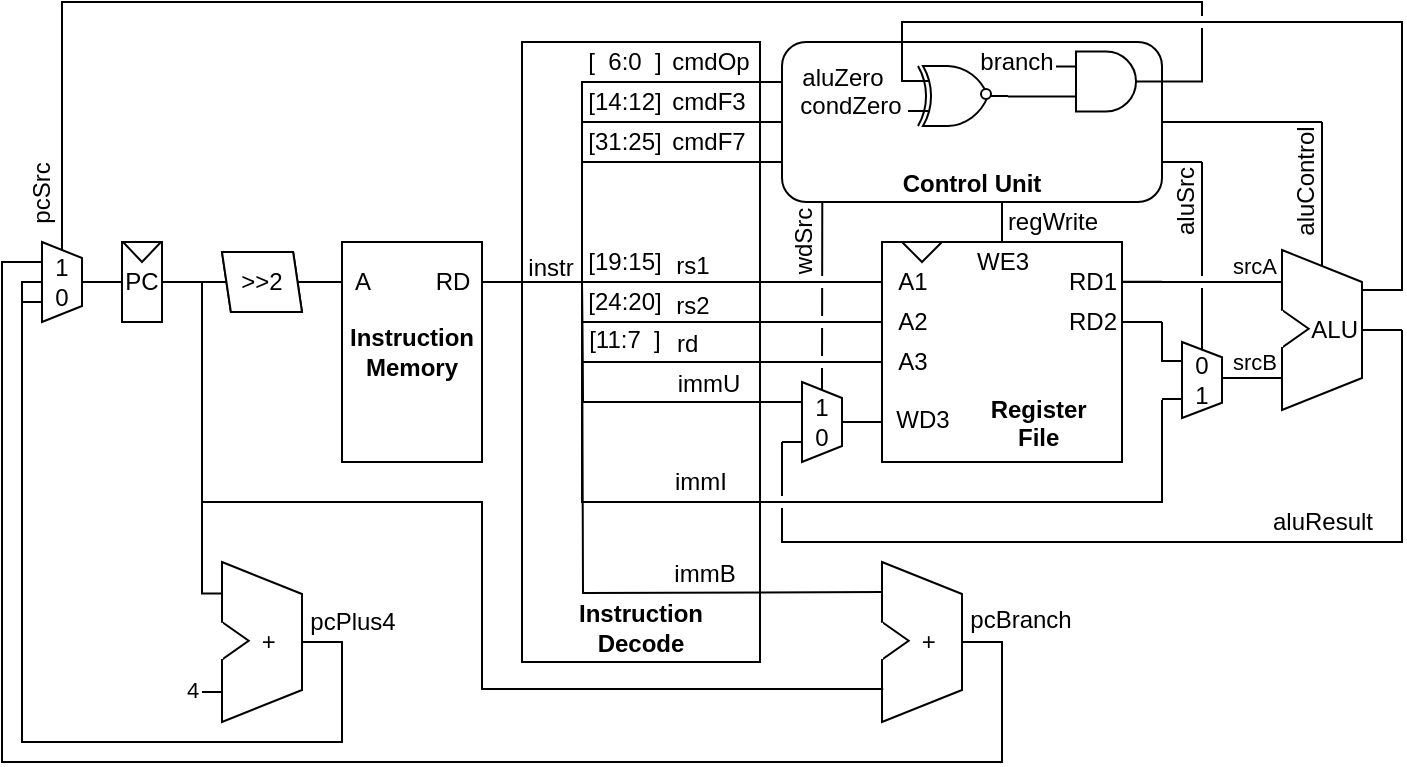 <mxfile version="13.2.5" type="device"><diagram id="U2JOM7BrClKSWQ_BCnA5" name="Page-1"><mxGraphModel dx="981" dy="588" grid="1" gridSize="10" guides="1" tooltips="1" connect="1" arrows="1" fold="1" page="1" pageScale="1" pageWidth="1600" pageHeight="900" math="0" shadow="0"><root><mxCell id="0"/><mxCell id="1" value="cpuState" style="locked=1;" parent="0"/><mxCell id="rfmzhhfkyf9y-fvDReUl-2" value="PC" style="rounded=0;whiteSpace=wrap;html=1;" parent="1" vertex="1"><mxGeometry x="470" y="220" width="20" height="40" as="geometry"/></mxCell><mxCell id="rfmzhhfkyf9y-fvDReUl-3" value="" style="triangle;whiteSpace=wrap;html=1;direction=south;" parent="1" vertex="1"><mxGeometry x="470.5" y="220" width="19" height="10" as="geometry"/></mxCell><mxCell id="rfmzhhfkyf9y-fvDReUl-7" value="&lt;b&gt;Instruction&lt;br&gt;Memory&lt;/b&gt;" style="rounded=0;whiteSpace=wrap;html=1;" parent="1" vertex="1"><mxGeometry x="580" y="220" width="70" height="110" as="geometry"/></mxCell><mxCell id="rfmzhhfkyf9y-fvDReUl-8" value="&lt;br&gt;&lt;br&gt;&lt;br&gt;&lt;br&gt;&lt;br&gt;&amp;nbsp; &amp;nbsp; &amp;nbsp; &amp;nbsp; &amp;nbsp; &lt;b&gt;&amp;nbsp;Register&lt;br&gt;&amp;nbsp; &amp;nbsp; &amp;nbsp; &amp;nbsp; &amp;nbsp; &amp;nbsp;File&lt;/b&gt;" style="rounded=0;whiteSpace=wrap;html=1;" parent="1" vertex="1"><mxGeometry x="850" y="220" width="120" height="110" as="geometry"/></mxCell><mxCell id="rfmzhhfkyf9y-fvDReUl-12" value="A" style="text;html=1;align=center;verticalAlign=middle;resizable=0;points=[];autosize=1;" parent="1" vertex="1"><mxGeometry x="580" y="230" width="20" height="20" as="geometry"/></mxCell><mxCell id="rfmzhhfkyf9y-fvDReUl-14" value="A1" style="text;html=1;align=center;verticalAlign=middle;resizable=0;points=[];autosize=1;" parent="1" vertex="1"><mxGeometry x="850" y="230" width="30" height="20" as="geometry"/></mxCell><mxCell id="rfmzhhfkyf9y-fvDReUl-15" value="A2" style="text;html=1;align=center;verticalAlign=middle;resizable=0;points=[];autosize=1;" parent="1" vertex="1"><mxGeometry x="850" y="250" width="30" height="20" as="geometry"/></mxCell><mxCell id="rfmzhhfkyf9y-fvDReUl-16" value="A3" style="text;html=1;align=center;verticalAlign=middle;resizable=0;points=[];autosize=1;" parent="1" vertex="1"><mxGeometry x="850" y="270" width="30" height="20" as="geometry"/></mxCell><mxCell id="rfmzhhfkyf9y-fvDReUl-18" value="RD1" style="text;html=1;align=center;verticalAlign=middle;resizable=0;points=[];autosize=1;" parent="1" vertex="1"><mxGeometry x="935" y="230" width="40" height="20" as="geometry"/></mxCell><mxCell id="rfmzhhfkyf9y-fvDReUl-19" value="RD2" style="text;html=1;align=center;verticalAlign=middle;resizable=0;points=[];autosize=1;" parent="1" vertex="1"><mxGeometry x="935" y="250" width="40" height="20" as="geometry"/></mxCell><mxCell id="rfmzhhfkyf9y-fvDReUl-20" value="WE3" style="text;html=1;align=center;verticalAlign=middle;resizable=0;points=[];autosize=1;" parent="1" vertex="1"><mxGeometry x="890" y="220" width="40" height="20" as="geometry"/></mxCell><mxCell id="rfmzhhfkyf9y-fvDReUl-13" value="RD" style="text;html=1;align=center;verticalAlign=middle;resizable=0;points=[];autosize=1;" parent="1" vertex="1"><mxGeometry x="620" y="230" width="30" height="20" as="geometry"/></mxCell><mxCell id="_8FM1mlFpdu5BfqFYEGq-66" value="" style="triangle;whiteSpace=wrap;html=1;direction=south;" vertex="1" parent="1"><mxGeometry x="860" y="220" width="20" height="10" as="geometry"/></mxCell><mxCell id="FPX-LNKHrM_Rb5XP4Xtz-3" value="DataMemory" style="locked=1;" parent="0" visible="0"/><mxCell id="rfmzhhfkyf9y-fvDReUl-40" value="&lt;b&gt;Data&lt;br&gt;Memory&lt;/b&gt;" style="rounded=0;whiteSpace=wrap;html=1;fontColor=#666666;labelBorderColor=none;strokeColor=#666666;" parent="FPX-LNKHrM_Rb5XP4Xtz-3" vertex="1"><mxGeometry x="1140" y="220" width="70" height="110" as="geometry"/></mxCell><mxCell id="rfmzhhfkyf9y-fvDReUl-41" value="A" style="text;html=1;align=center;verticalAlign=middle;resizable=0;points=[];autosize=1;fontColor=#666666;labelBorderColor=none;" parent="FPX-LNKHrM_Rb5XP4Xtz-3" vertex="1"><mxGeometry x="1137" y="229" width="20" height="20" as="geometry"/></mxCell><mxCell id="rfmzhhfkyf9y-fvDReUl-42" value="RD" style="text;html=1;align=center;verticalAlign=middle;resizable=0;points=[];autosize=1;fontColor=#666666;labelBorderColor=none;" parent="FPX-LNKHrM_Rb5XP4Xtz-3" vertex="1"><mxGeometry x="1183" y="229" width="30" height="20" as="geometry"/></mxCell><mxCell id="rfmzhhfkyf9y-fvDReUl-43" value="" style="endArrow=none;html=1;fontColor=#666666;labelBorderColor=none;strokeColor=#666666;" parent="FPX-LNKHrM_Rb5XP4Xtz-3" edge="1"><mxGeometry width="50" height="50" relative="1" as="geometry"><mxPoint x="1120" y="239.9" as="sourcePoint"/><mxPoint x="1140" y="239.76" as="targetPoint"/></mxGeometry></mxCell><mxCell id="rfmzhhfkyf9y-fvDReUl-44" value="" style="endArrow=none;html=1;fontColor=#666666;labelBorderColor=none;strokeColor=#666666;" parent="FPX-LNKHrM_Rb5XP4Xtz-3" edge="1"><mxGeometry width="50" height="50" relative="1" as="geometry"><mxPoint x="1210" y="240.14" as="sourcePoint"/><mxPoint x="1230" y="240" as="targetPoint"/></mxGeometry></mxCell><mxCell id="rfmzhhfkyf9y-fvDReUl-45" value="WE" style="text;html=1;align=center;verticalAlign=middle;resizable=0;points=[];autosize=1;fontColor=#666666;labelBorderColor=none;" parent="FPX-LNKHrM_Rb5XP4Xtz-3" vertex="1"><mxGeometry x="1182" y="218" width="30" height="20" as="geometry"/></mxCell><mxCell id="rfmzhhfkyf9y-fvDReUl-47" value="WD" style="text;html=1;align=center;verticalAlign=middle;resizable=0;points=[];autosize=1;fontColor=#666666;labelBorderColor=none;" parent="FPX-LNKHrM_Rb5XP4Xtz-3" vertex="1"><mxGeometry x="1133" y="300" width="40" height="20" as="geometry"/></mxCell><mxCell id="rfmzhhfkyf9y-fvDReUl-48" value="" style="endArrow=none;html=1;fontColor=#666666;labelBorderColor=none;strokeColor=#666666;" parent="FPX-LNKHrM_Rb5XP4Xtz-3" edge="1"><mxGeometry width="50" height="50" relative="1" as="geometry"><mxPoint x="1120" y="310.14" as="sourcePoint"/><mxPoint x="1140" y="310" as="targetPoint"/></mxGeometry></mxCell><mxCell id="rfmzhhfkyf9y-fvDReUl-50" value="" style="endArrow=none;html=1;exitX=0.5;exitY=0;exitDx=0;exitDy=0;" parent="FPX-LNKHrM_Rb5XP4Xtz-3" edge="1"><mxGeometry width="50" height="50" relative="1" as="geometry"><mxPoint x="910" y="220" as="sourcePoint"/><mxPoint x="910" y="200" as="targetPoint"/></mxGeometry></mxCell><mxCell id="rfmzhhfkyf9y-fvDReUl-55" value="" style="endArrow=none;html=1;" parent="FPX-LNKHrM_Rb5XP4Xtz-3" edge="1"><mxGeometry width="50" height="50" relative="1" as="geometry"><mxPoint x="832" y="315" as="sourcePoint"/><mxPoint x="842" y="305" as="targetPoint"/></mxGeometry></mxCell><mxCell id="rfmzhhfkyf9y-fvDReUl-56" value="32" style="edgeLabel;html=1;align=center;verticalAlign=middle;resizable=0;points=[];" parent="rfmzhhfkyf9y-fvDReUl-55" vertex="1" connectable="0"><mxGeometry x="0.531" relative="1" as="geometry"><mxPoint y="12.69" as="offset"/></mxGeometry></mxCell><mxCell id="rfmzhhfkyf9y-fvDReUl-57" value="" style="endArrow=none;html=1;" parent="FPX-LNKHrM_Rb5XP4Xtz-3" edge="1"><mxGeometry width="50" height="50" relative="1" as="geometry"><mxPoint x="832" y="285" as="sourcePoint"/><mxPoint x="842" y="275" as="targetPoint"/></mxGeometry></mxCell><mxCell id="rfmzhhfkyf9y-fvDReUl-58" value="5" style="edgeLabel;html=1;align=center;verticalAlign=middle;resizable=0;points=[];labelBackgroundColor=none;" parent="rfmzhhfkyf9y-fvDReUl-57" vertex="1" connectable="0"><mxGeometry x="0.531" relative="1" as="geometry"><mxPoint x="-2.64" y="10.64" as="offset"/></mxGeometry></mxCell><mxCell id="rfmzhhfkyf9y-fvDReUl-60" value="" style="endArrow=none;html=1;" parent="FPX-LNKHrM_Rb5XP4Xtz-3" edge="1"><mxGeometry width="50" height="50" relative="1" as="geometry"><mxPoint x="833.0" y="265" as="sourcePoint"/><mxPoint x="843.0" y="255" as="targetPoint"/></mxGeometry></mxCell><mxCell id="rfmzhhfkyf9y-fvDReUl-61" value="5" style="edgeLabel;html=1;align=center;verticalAlign=middle;resizable=0;points=[];labelBackgroundColor=none;" parent="rfmzhhfkyf9y-fvDReUl-60" vertex="1" connectable="0"><mxGeometry x="0.531" relative="1" as="geometry"><mxPoint x="-2.64" y="10.64" as="offset"/></mxGeometry></mxCell><mxCell id="rfmzhhfkyf9y-fvDReUl-63" value="" style="endArrow=none;html=1;" parent="FPX-LNKHrM_Rb5XP4Xtz-3" edge="1"><mxGeometry width="50" height="50" relative="1" as="geometry"><mxPoint x="834.0" y="244" as="sourcePoint"/><mxPoint x="844.0" y="234" as="targetPoint"/></mxGeometry></mxCell><mxCell id="rfmzhhfkyf9y-fvDReUl-64" value="5" style="edgeLabel;html=1;align=center;verticalAlign=middle;resizable=0;points=[];labelBackgroundColor=none;" parent="rfmzhhfkyf9y-fvDReUl-63" vertex="1" connectable="0"><mxGeometry x="0.531" relative="1" as="geometry"><mxPoint x="-2.64" y="10.64" as="offset"/></mxGeometry></mxCell><mxCell id="rfmzhhfkyf9y-fvDReUl-66" value="" style="endArrow=none;html=1;fontColor=#666666;labelBorderColor=none;strokeColor=#666666;" parent="FPX-LNKHrM_Rb5XP4Xtz-3" edge="1"><mxGeometry width="50" height="50" relative="1" as="geometry"><mxPoint x="1124" y="245" as="sourcePoint"/><mxPoint x="1134" y="235" as="targetPoint"/></mxGeometry></mxCell><mxCell id="rfmzhhfkyf9y-fvDReUl-67" value="32" style="edgeLabel;html=1;align=center;verticalAlign=middle;resizable=0;points=[];fontColor=#666666;labelBorderColor=none;" parent="rfmzhhfkyf9y-fvDReUl-66" vertex="1" connectable="0"><mxGeometry x="0.531" relative="1" as="geometry"><mxPoint y="12.69" as="offset"/></mxGeometry></mxCell><mxCell id="rfmzhhfkyf9y-fvDReUl-68" value="" style="endArrow=none;html=1;fontColor=#666666;labelBorderColor=none;strokeColor=#666666;" parent="FPX-LNKHrM_Rb5XP4Xtz-3" edge="1"><mxGeometry width="50" height="50" relative="1" as="geometry"><mxPoint x="1124" y="315" as="sourcePoint"/><mxPoint x="1134" y="305" as="targetPoint"/></mxGeometry></mxCell><mxCell id="rfmzhhfkyf9y-fvDReUl-69" value="32" style="edgeLabel;html=1;align=center;verticalAlign=middle;resizable=0;points=[];fontColor=#666666;labelBorderColor=none;" parent="rfmzhhfkyf9y-fvDReUl-68" vertex="1" connectable="0"><mxGeometry x="0.531" relative="1" as="geometry"><mxPoint y="12.69" as="offset"/></mxGeometry></mxCell><mxCell id="rfmzhhfkyf9y-fvDReUl-70" value="" style="endArrow=none;html=1;fontColor=#666666;labelBorderColor=none;strokeColor=#666666;" parent="FPX-LNKHrM_Rb5XP4Xtz-3" edge="1"><mxGeometry width="50" height="50" relative="1" as="geometry"><mxPoint x="1215" y="245" as="sourcePoint"/><mxPoint x="1225" y="235" as="targetPoint"/></mxGeometry></mxCell><mxCell id="rfmzhhfkyf9y-fvDReUl-71" value="32" style="edgeLabel;html=1;align=center;verticalAlign=middle;resizable=0;points=[];fontColor=#666666;labelBorderColor=none;" parent="rfmzhhfkyf9y-fvDReUl-70" vertex="1" connectable="0"><mxGeometry x="0.531" relative="1" as="geometry"><mxPoint y="12.69" as="offset"/></mxGeometry></mxCell><mxCell id="rfmzhhfkyf9y-fvDReUl-25" value="" style="endArrow=none;html=1;" parent="FPX-LNKHrM_Rb5XP4Xtz-3" edge="1"><mxGeometry width="50" height="50" relative="1" as="geometry"><mxPoint x="830" y="239.66" as="sourcePoint"/><mxPoint x="850" y="239.52" as="targetPoint"/></mxGeometry></mxCell><mxCell id="rfmzhhfkyf9y-fvDReUl-26" value="" style="endArrow=none;html=1;" parent="FPX-LNKHrM_Rb5XP4Xtz-3" edge="1"><mxGeometry width="50" height="50" relative="1" as="geometry"><mxPoint x="830" y="260.06" as="sourcePoint"/><mxPoint x="850" y="259.92" as="targetPoint"/></mxGeometry></mxCell><mxCell id="rfmzhhfkyf9y-fvDReUl-27" value="" style="endArrow=none;html=1;" parent="FPX-LNKHrM_Rb5XP4Xtz-3" edge="1"><mxGeometry width="50" height="50" relative="1" as="geometry"><mxPoint x="830" y="279.97" as="sourcePoint"/><mxPoint x="850" y="279.83" as="targetPoint"/></mxGeometry></mxCell><mxCell id="rfmzhhfkyf9y-fvDReUl-28" value="" style="endArrow=none;html=1;" parent="FPX-LNKHrM_Rb5XP4Xtz-3" edge="1"><mxGeometry width="50" height="50" relative="1" as="geometry"><mxPoint x="830" y="310" as="sourcePoint"/><mxPoint x="850" y="310" as="targetPoint"/></mxGeometry></mxCell><mxCell id="rfmzhhfkyf9y-fvDReUl-29" value="" style="endArrow=none;html=1;" parent="FPX-LNKHrM_Rb5XP4Xtz-3" edge="1"><mxGeometry width="50" height="50" relative="1" as="geometry"><mxPoint x="970" y="240" as="sourcePoint"/><mxPoint x="990" y="240" as="targetPoint"/></mxGeometry></mxCell><mxCell id="rfmzhhfkyf9y-fvDReUl-30" value="" style="endArrow=none;html=1;" parent="FPX-LNKHrM_Rb5XP4Xtz-3" edge="1"><mxGeometry width="50" height="50" relative="1" as="geometry"><mxPoint x="970" y="259.97" as="sourcePoint"/><mxPoint x="990" y="260" as="targetPoint"/></mxGeometry></mxCell><mxCell id="rfmzhhfkyf9y-fvDReUl-51" value="" style="endArrow=none;html=1;" parent="FPX-LNKHrM_Rb5XP4Xtz-3" edge="1"><mxGeometry width="50" height="50" relative="1" as="geometry"><mxPoint x="975" y="245" as="sourcePoint"/><mxPoint x="985" y="235" as="targetPoint"/></mxGeometry></mxCell><mxCell id="rfmzhhfkyf9y-fvDReUl-52" value="32" style="edgeLabel;html=1;align=center;verticalAlign=middle;resizable=0;points=[];labelBackgroundColor=none;" parent="rfmzhhfkyf9y-fvDReUl-51" vertex="1" connectable="0"><mxGeometry x="0.531" relative="1" as="geometry"><mxPoint x="-3" y="12.69" as="offset"/></mxGeometry></mxCell><mxCell id="rfmzhhfkyf9y-fvDReUl-53" value="" style="endArrow=none;html=1;" parent="FPX-LNKHrM_Rb5XP4Xtz-3" edge="1"><mxGeometry width="50" height="50" relative="1" as="geometry"><mxPoint x="975" y="265" as="sourcePoint"/><mxPoint x="985" y="255" as="targetPoint"/></mxGeometry></mxCell><mxCell id="rfmzhhfkyf9y-fvDReUl-54" value="32" style="edgeLabel;html=1;align=center;verticalAlign=middle;resizable=0;points=[];labelBackgroundColor=none;" parent="rfmzhhfkyf9y-fvDReUl-53" vertex="1" connectable="0"><mxGeometry x="0.531" relative="1" as="geometry"><mxPoint x="-3" y="12.69" as="offset"/></mxGeometry></mxCell><mxCell id="rfmzhhfkyf9y-fvDReUl-38" value="" style="endArrow=none;html=1;" parent="FPX-LNKHrM_Rb5XP4Xtz-3" edge="1"><mxGeometry width="50" height="50" relative="1" as="geometry"><mxPoint x="655.0" y="245" as="sourcePoint"/><mxPoint x="665.0" y="235" as="targetPoint"/></mxGeometry></mxCell><mxCell id="rfmzhhfkyf9y-fvDReUl-39" value="32" style="edgeLabel;html=1;align=center;verticalAlign=middle;resizable=0;points=[];labelBackgroundColor=none;" parent="rfmzhhfkyf9y-fvDReUl-38" vertex="1" connectable="0"><mxGeometry x="0.531" relative="1" as="geometry"><mxPoint x="-2.69" y="12.69" as="offset"/></mxGeometry></mxCell><mxCell id="rfmzhhfkyf9y-fvDReUl-36" value="" style="endArrow=none;html=1;" parent="FPX-LNKHrM_Rb5XP4Xtz-3" edge="1"><mxGeometry width="50" height="50" relative="1" as="geometry"><mxPoint x="564" y="245" as="sourcePoint"/><mxPoint x="574" y="235" as="targetPoint"/></mxGeometry></mxCell><mxCell id="rfmzhhfkyf9y-fvDReUl-37" value="32" style="edgeLabel;html=1;align=center;verticalAlign=middle;resizable=0;points=[];" parent="rfmzhhfkyf9y-fvDReUl-36" vertex="1" connectable="0"><mxGeometry x="0.531" relative="1" as="geometry"><mxPoint y="12.69" as="offset"/></mxGeometry></mxCell><mxCell id="rfmzhhfkyf9y-fvDReUl-23" value="" style="endArrow=none;html=1;" parent="FPX-LNKHrM_Rb5XP4Xtz-3" edge="1"><mxGeometry width="50" height="50" relative="1" as="geometry"><mxPoint x="560" y="240.14" as="sourcePoint"/><mxPoint x="580" y="240" as="targetPoint"/></mxGeometry></mxCell><mxCell id="rfmzhhfkyf9y-fvDReUl-24" value="" style="endArrow=none;html=1;" parent="FPX-LNKHrM_Rb5XP4Xtz-3" edge="1"><mxGeometry width="50" height="50" relative="1" as="geometry"><mxPoint x="650" y="240.14" as="sourcePoint"/><mxPoint x="670" y="240" as="targetPoint"/></mxGeometry></mxCell><mxCell id="rfmzhhfkyf9y-fvDReUl-5" value="" style="endArrow=none;html=1;" parent="FPX-LNKHrM_Rb5XP4Xtz-3" edge="1"><mxGeometry width="50" height="50" relative="1" as="geometry"><mxPoint x="490" y="240" as="sourcePoint"/><mxPoint x="510" y="240" as="targetPoint"/></mxGeometry></mxCell><mxCell id="rfmzhhfkyf9y-fvDReUl-32" value="" style="endArrow=none;html=1;" parent="FPX-LNKHrM_Rb5XP4Xtz-3" edge="1"><mxGeometry width="50" height="50" relative="1" as="geometry"><mxPoint x="495" y="245" as="sourcePoint"/><mxPoint x="505" y="235" as="targetPoint"/></mxGeometry></mxCell><mxCell id="rfmzhhfkyf9y-fvDReUl-33" value="32" style="edgeLabel;html=1;align=center;verticalAlign=middle;resizable=0;points=[];labelBackgroundColor=none;" parent="rfmzhhfkyf9y-fvDReUl-32" vertex="1" connectable="0"><mxGeometry x="0.531" relative="1" as="geometry"><mxPoint x="-3" y="12.69" as="offset"/></mxGeometry></mxCell><mxCell id="rfmzhhfkyf9y-fvDReUl-4" value="" style="endArrow=none;html=1;" parent="FPX-LNKHrM_Rb5XP4Xtz-3" edge="1"><mxGeometry width="50" height="50" relative="1" as="geometry"><mxPoint x="450" y="240" as="sourcePoint"/><mxPoint x="470" y="239.86" as="targetPoint"/></mxGeometry></mxCell><mxCell id="rfmzhhfkyf9y-fvDReUl-34" value="" style="endArrow=none;html=1;" parent="FPX-LNKHrM_Rb5XP4Xtz-3" edge="1"><mxGeometry width="50" height="50" relative="1" as="geometry"><mxPoint x="454" y="245" as="sourcePoint"/><mxPoint x="464" y="235" as="targetPoint"/></mxGeometry></mxCell><mxCell id="rfmzhhfkyf9y-fvDReUl-35" value="32" style="edgeLabel;html=1;align=center;verticalAlign=middle;resizable=0;points=[];labelBackgroundColor=none;" parent="rfmzhhfkyf9y-fvDReUl-34" vertex="1" connectable="0"><mxGeometry x="0.531" relative="1" as="geometry"><mxPoint x="-3" y="12.69" as="offset"/></mxGeometry></mxCell><mxCell id="_8FM1mlFpdu5BfqFYEGq-90" value="" style="triangle;whiteSpace=wrap;html=1;direction=south;strokeColor=#666666;" vertex="1" parent="FPX-LNKHrM_Rb5XP4Xtz-3"><mxGeometry x="1150" y="220" width="20" height="10" as="geometry"/></mxCell><mxCell id="_8FM1mlFpdu5BfqFYEGq-92" value="" style="endArrow=none;html=1;exitX=0.5;exitY=0;exitDx=0;exitDy=0;strokeColor=#666666;" edge="1" parent="FPX-LNKHrM_Rb5XP4Xtz-3"><mxGeometry width="50" height="50" relative="1" as="geometry"><mxPoint x="1200" y="220" as="sourcePoint"/><mxPoint x="1200" y="200" as="targetPoint"/></mxGeometry></mxCell><mxCell id="FPX-LNKHrM_Rb5XP4Xtz-1" value="ADDI_step1" style="locked=1;" parent="0"/><mxCell id="_8FM1mlFpdu5BfqFYEGq-72" value="&amp;gt;&amp;gt;2" style="shape=parallelogram;perimeter=parallelogramPerimeter;whiteSpace=wrap;html=1;size=0.111;flipV=1;" vertex="1" parent="FPX-LNKHrM_Rb5XP4Xtz-1"><mxGeometry x="520" y="225" width="40" height="30" as="geometry"/></mxCell><mxCell id="_8FM1mlFpdu5BfqFYEGq-78" style="edgeStyle=orthogonalEdgeStyle;rounded=0;jumpStyle=gap;orthogonalLoop=1;jettySize=auto;html=1;exitX=1;exitY=0.5;exitDx=0;exitDy=0;entryX=0.027;entryY=0.505;entryDx=0;entryDy=0;entryPerimeter=0;endArrow=none;endFill=0;endSize=6;strokeColor=#000000;" edge="1" parent="FPX-LNKHrM_Rb5XP4Xtz-1"><mxGeometry relative="1" as="geometry"><mxPoint x="558" y="240" as="sourcePoint"/><mxPoint x="580" y="240" as="targetPoint"/></mxGeometry></mxCell><mxCell id="_8FM1mlFpdu5BfqFYEGq-79" style="edgeStyle=orthogonalEdgeStyle;rounded=0;jumpStyle=gap;orthogonalLoop=1;jettySize=auto;html=1;exitX=1;exitY=0.5;exitDx=0;exitDy=0;endArrow=none;endFill=0;endSize=6;strokeColor=#000000;" edge="1" parent="FPX-LNKHrM_Rb5XP4Xtz-1" source="rfmzhhfkyf9y-fvDReUl-2" target="_8FM1mlFpdu5BfqFYEGq-72"><mxGeometry relative="1" as="geometry"/></mxCell><mxCell id="FPX-LNKHrM_Rb5XP4Xtz-2" value="ADDI_step2" style="locked=1;" parent="0"/><mxCell id="rfmzhhfkyf9y-fvDReUl-78" value="" style="endArrow=none;html=1;strokeColor=#000000;fontColor=#666666;" parent="FPX-LNKHrM_Rb5XP4Xtz-2" edge="1"><mxGeometry width="50" height="50" relative="1" as="geometry"><mxPoint x="650" y="240" as="sourcePoint"/><mxPoint x="850" y="240" as="targetPoint"/></mxGeometry></mxCell><mxCell id="_8FM1mlFpdu5BfqFYEGq-140" value="" style="endArrow=none;html=1;" edge="1" parent="FPX-LNKHrM_Rb5XP4Xtz-2"><mxGeometry width="50" height="50" relative="1" as="geometry"><mxPoint x="970" y="239.93" as="sourcePoint"/><mxPoint x="990" y="239.93" as="targetPoint"/></mxGeometry></mxCell><mxCell id="rfmzhhfkyf9y-fvDReUl-79" value="instr" style="text;html=1;align=center;verticalAlign=middle;resizable=0;points=[];autosize=1;fontColor=#000000;" parent="FPX-LNKHrM_Rb5XP4Xtz-2" vertex="1"><mxGeometry x="664" y="223" width="40" height="20" as="geometry"/></mxCell><mxCell id="rfmzhhfkyf9y-fvDReUl-80" value="rs1" style="text;html=1;align=center;verticalAlign=middle;resizable=0;points=[];autosize=1;fontColor=#000000;" parent="FPX-LNKHrM_Rb5XP4Xtz-2" vertex="1"><mxGeometry x="740" y="222" width="30" height="20" as="geometry"/></mxCell><mxCell id="rfmzhhfkyf9y-fvDReUl-81" value="[19:15]" style="text;html=1;align=center;verticalAlign=middle;resizable=0;points=[];autosize=1;fontColor=#000000;" parent="FPX-LNKHrM_Rb5XP4Xtz-2" vertex="1"><mxGeometry x="696" y="220" width="50" height="20" as="geometry"/></mxCell><mxCell id="_8FM1mlFpdu5BfqFYEGq-134" value="ADDI_step3" style="locked=1;" parent="0"/><mxCell id="rfmzhhfkyf9y-fvDReUl-76" value="Instruction&lt;br&gt;Decode" style="rounded=0;whiteSpace=wrap;html=1;labelBackgroundColor=none;strokeColor=#000000;fontColor=#000000;verticalAlign=bottom;fontStyle=1;fillColor=none;" parent="_8FM1mlFpdu5BfqFYEGq-134" vertex="1"><mxGeometry x="670" y="120" width="119" height="310" as="geometry"/></mxCell><mxCell id="_8FM1mlFpdu5BfqFYEGq-136" value="&amp;gt;&amp;gt;2" style="shape=parallelogram;perimeter=parallelogramPerimeter;whiteSpace=wrap;html=1;size=0.111;flipV=1;" vertex="1" parent="_8FM1mlFpdu5BfqFYEGq-134"><mxGeometry x="520" y="225" width="40" height="30" as="geometry"/></mxCell><mxCell id="_8FM1mlFpdu5BfqFYEGq-137" style="edgeStyle=orthogonalEdgeStyle;rounded=0;jumpStyle=gap;orthogonalLoop=1;jettySize=auto;html=1;exitX=1;exitY=0.5;exitDx=0;exitDy=0;entryX=0.027;entryY=0.505;entryDx=0;entryDy=0;entryPerimeter=0;endArrow=none;endFill=0;endSize=6;strokeColor=#000000;" edge="1" parent="_8FM1mlFpdu5BfqFYEGq-134"><mxGeometry relative="1" as="geometry"><mxPoint x="558" y="240" as="sourcePoint"/><mxPoint x="580" y="240" as="targetPoint"/></mxGeometry></mxCell><mxCell id="_8FM1mlFpdu5BfqFYEGq-138" style="edgeStyle=orthogonalEdgeStyle;rounded=0;jumpStyle=gap;orthogonalLoop=1;jettySize=auto;html=1;exitX=1;exitY=0.5;exitDx=0;exitDy=0;endArrow=none;endFill=0;endSize=6;strokeColor=#000000;" edge="1" parent="_8FM1mlFpdu5BfqFYEGq-134" target="_8FM1mlFpdu5BfqFYEGq-136"><mxGeometry relative="1" as="geometry"/></mxCell><mxCell id="_8FM1mlFpdu5BfqFYEGq-13" style="edgeStyle=orthogonalEdgeStyle;rounded=0;orthogonalLoop=1;jettySize=auto;html=1;endArrow=none;endFill=0;strokeColor=#000000;" edge="1" parent="_8FM1mlFpdu5BfqFYEGq-134"><mxGeometry relative="1" as="geometry"><mxPoint x="700" y="240" as="targetPoint"/><mxPoint x="800" y="350" as="sourcePoint"/><Array as="points"><mxPoint x="800" y="350"/><mxPoint x="700" y="350"/></Array></mxGeometry></mxCell><mxCell id="_8FM1mlFpdu5BfqFYEGq-21" value="immI" style="text;html=1;align=center;verticalAlign=middle;resizable=0;points=[];autosize=1;fontColor=#000000;" vertex="1" parent="_8FM1mlFpdu5BfqFYEGq-134"><mxGeometry x="739" y="330" width="40" height="20" as="geometry"/></mxCell><mxCell id="rfmzhhfkyf9y-fvDReUl-73" value="ADDI_step4" style="locked=1;" parent="0"/><mxCell id="rfmzhhfkyf9y-fvDReUl-17" value="WD3" style="text;html=1;align=center;verticalAlign=middle;resizable=0;points=[];autosize=1;" parent="rfmzhhfkyf9y-fvDReUl-73" vertex="1"><mxGeometry x="850" y="299" width="40" height="20" as="geometry"/></mxCell><mxCell id="_8FM1mlFpdu5BfqFYEGq-141" value="" style="endArrow=none;html=1;strokeColor=#000000;rounded=0;" edge="1" parent="rfmzhhfkyf9y-fvDReUl-73"><mxGeometry width="50" height="50" relative="1" as="geometry"><mxPoint x="800" y="350" as="sourcePoint"/><mxPoint x="990" y="299" as="targetPoint"/><Array as="points"><mxPoint x="990" y="350"/></Array></mxGeometry></mxCell><mxCell id="_8FM1mlFpdu5BfqFYEGq-45" value="" style="group" vertex="1" connectable="0" parent="rfmzhhfkyf9y-fvDReUl-73"><mxGeometry x="1050" y="224" width="40" height="80" as="geometry"/></mxCell><mxCell id="rfmzhhfkyf9y-fvDReUl-87" value="&amp;nbsp; &amp;nbsp; ALU" style="shape=trapezoid;perimeter=trapezoidPerimeter;whiteSpace=wrap;html=1;direction=south;" parent="_8FM1mlFpdu5BfqFYEGq-45" vertex="1"><mxGeometry width="40" height="80" as="geometry"/></mxCell><mxCell id="rfmzhhfkyf9y-fvDReUl-88" value="" style="triangle;whiteSpace=wrap;html=1;direction=east;" parent="_8FM1mlFpdu5BfqFYEGq-45" vertex="1"><mxGeometry y="30.005" width="13.333" height="18.75" as="geometry"/></mxCell><mxCell id="rfmzhhfkyf9y-fvDReUl-90" value="" style="endArrow=none;html=1;strokeColor=#FFFFFF;fontColor=#000000;" parent="_8FM1mlFpdu5BfqFYEGq-45" edge="1"><mxGeometry width="50" height="50" relative="1" as="geometry"><mxPoint y="48.442" as="sourcePoint"/><mxPoint y="30.317" as="targetPoint"/></mxGeometry></mxCell><mxCell id="_8FM1mlFpdu5BfqFYEGq-142" style="edgeStyle=orthogonalEdgeStyle;rounded=0;jumpStyle=gap;orthogonalLoop=1;jettySize=auto;html=1;exitX=0.5;exitY=0;exitDx=0;exitDy=0;endArrow=none;endFill=0;endSize=6;strokeColor=#000000;" edge="1" parent="rfmzhhfkyf9y-fvDReUl-73" source="rfmzhhfkyf9y-fvDReUl-87"><mxGeometry relative="1" as="geometry"><mxPoint x="1110" y="263.977" as="targetPoint"/></mxGeometry></mxCell><mxCell id="_8FM1mlFpdu5BfqFYEGq-28" value="srcB" style="edgeLabel;html=1;align=center;verticalAlign=middle;resizable=0;points=[];" vertex="1" connectable="0" parent="rfmzhhfkyf9y-fvDReUl-73"><mxGeometry x="1036" y="280" as="geometry"/></mxCell><mxCell id="_8FM1mlFpdu5BfqFYEGq-43" style="edgeStyle=orthogonalEdgeStyle;rounded=0;orthogonalLoop=1;jettySize=auto;html=1;exitX=0.5;exitY=0;exitDx=0;exitDy=0;entryX=0.8;entryY=1;entryDx=0;entryDy=0;entryPerimeter=0;strokeColor=#000000;endArrow=none;endFill=0;" edge="1" parent="rfmzhhfkyf9y-fvDReUl-73"><mxGeometry relative="1" as="geometry"><mxPoint x="1020" y="288.0" as="sourcePoint"/><mxPoint x="1050" y="288" as="targetPoint"/></mxGeometry></mxCell><mxCell id="_8FM1mlFpdu5BfqFYEGq-44" value="srcA" style="edgeLabel;html=1;align=center;verticalAlign=middle;resizable=0;points=[];" vertex="1" connectable="0" parent="rfmzhhfkyf9y-fvDReUl-73"><mxGeometry x="1035.999" y="232.0" as="geometry"/></mxCell><mxCell id="_8FM1mlFpdu5BfqFYEGq-5" value="" style="endArrow=none;html=1;strokeColor=#000000;exitX=0.875;exitY=0.5;exitDx=0;exitDy=0;exitPerimeter=0;" edge="1" parent="rfmzhhfkyf9y-fvDReUl-73" source="rfmzhhfkyf9y-fvDReUl-18"><mxGeometry width="50" height="50" relative="1" as="geometry"><mxPoint x="990" y="230" as="sourcePoint"/><mxPoint x="1050" y="240" as="targetPoint"/></mxGeometry></mxCell><mxCell id="_8FM1mlFpdu5BfqFYEGq-160" style="edgeStyle=orthogonalEdgeStyle;rounded=0;jumpStyle=gap;orthogonalLoop=1;jettySize=auto;html=1;exitX=0;exitY=0.5;exitDx=0;exitDy=0;endArrow=none;endFill=0;endSize=6;strokeColor=#000000;" edge="1" parent="rfmzhhfkyf9y-fvDReUl-73"><mxGeometry relative="1" as="geometry"><mxPoint x="1070" y="160" as="targetPoint"/><mxPoint x="1070" y="232" as="sourcePoint"/><Array as="points"><mxPoint x="1070" y="160"/></Array></mxGeometry></mxCell><mxCell id="_8FM1mlFpdu5BfqFYEGq-161" value="aluControl" style="text;html=1;align=center;verticalAlign=middle;resizable=0;points=[];autosize=1;rotation=270;" vertex="1" parent="rfmzhhfkyf9y-fvDReUl-73"><mxGeometry x="1027" y="180" width="70" height="20" as="geometry"/></mxCell><mxCell id="_8FM1mlFpdu5BfqFYEGq-143" value="ADDI_step4.5" style="locked=1;" parent="0" visible="0"/><mxCell id="_8FM1mlFpdu5BfqFYEGq-144" value="" style="endArrow=none;html=1;strokeColor=#000000;rounded=0;" edge="1" parent="_8FM1mlFpdu5BfqFYEGq-143"><mxGeometry width="50" height="50" relative="1" as="geometry"><mxPoint x="990" y="300" as="sourcePoint"/><mxPoint x="1020" y="288" as="targetPoint"/><Array as="points"><mxPoint x="990" y="288"/></Array></mxGeometry></mxCell><mxCell id="_8FM1mlFpdu5BfqFYEGq-145" value="ADDI_step5" style="locked=1;" parent="0"/><mxCell id="_8FM1mlFpdu5BfqFYEGq-89" value="aluResult" style="text;html=1;align=center;verticalAlign=middle;resizable=0;points=[];autosize=1;" vertex="1" parent="_8FM1mlFpdu5BfqFYEGq-145"><mxGeometry x="1035" y="350" width="70" height="20" as="geometry"/></mxCell><mxCell id="_8FM1mlFpdu5BfqFYEGq-12" style="edgeStyle=orthogonalEdgeStyle;rounded=0;orthogonalLoop=1;jettySize=auto;html=1;endArrow=none;endFill=0;strokeColor=#000000;jumpStyle=gap;" edge="1" parent="_8FM1mlFpdu5BfqFYEGq-145"><mxGeometry relative="1" as="geometry"><mxPoint x="1110" y="264" as="sourcePoint"/><mxPoint x="800" y="320" as="targetPoint"/><Array as="points"><mxPoint x="1110" y="264"/><mxPoint x="1110" y="370"/><mxPoint x="800" y="370"/><mxPoint x="800" y="320"/></Array></mxGeometry></mxCell><mxCell id="_8FM1mlFpdu5BfqFYEGq-127" value="regWrite" style="text;html=1;align=center;verticalAlign=middle;resizable=0;points=[];autosize=1;" vertex="1" parent="_8FM1mlFpdu5BfqFYEGq-145"><mxGeometry x="904.5" y="200" width="60" height="20" as="geometry"/></mxCell><mxCell id="_8FM1mlFpdu5BfqFYEGq-117" value="" style="endArrow=none;html=1;exitX=0.5;exitY=0;exitDx=0;exitDy=0;" edge="1" parent="_8FM1mlFpdu5BfqFYEGq-145"><mxGeometry width="50" height="50" relative="1" as="geometry"><mxPoint x="910" y="220" as="sourcePoint"/><mxPoint x="910" y="200" as="targetPoint"/></mxGeometry></mxCell><mxCell id="_8FM1mlFpdu5BfqFYEGq-146" style="edgeStyle=orthogonalEdgeStyle;rounded=0;jumpStyle=gap;orthogonalLoop=1;jettySize=auto;html=1;exitX=0.5;exitY=0;exitDx=0;exitDy=0;entryX=0;entryY=0.834;entryDx=0;entryDy=0;entryPerimeter=0;endArrow=none;endFill=0;endSize=6;strokeColor=#000000;" edge="1" parent="_8FM1mlFpdu5BfqFYEGq-145"><mxGeometry relative="1" as="geometry"><mxPoint x="830" y="310.0" as="sourcePoint"/><mxPoint x="850" y="310.0" as="targetPoint"/></mxGeometry></mxCell><mxCell id="_8FM1mlFpdu5BfqFYEGq-18" value="" style="endArrow=none;html=1;strokeColor=#000000;fontColor=#000000;rounded=0;" edge="1" parent="_8FM1mlFpdu5BfqFYEGq-145"><mxGeometry width="50" height="50" relative="1" as="geometry"><mxPoint x="700" y="240" as="sourcePoint"/><mxPoint x="850" y="279.96" as="targetPoint"/><Array as="points"><mxPoint x="700" y="280"/></Array></mxGeometry></mxCell><mxCell id="_8FM1mlFpdu5BfqFYEGq-20" value="rd&amp;nbsp;" style="text;html=1;align=center;verticalAlign=middle;resizable=0;points=[];autosize=1;fontColor=#000000;" vertex="1" parent="_8FM1mlFpdu5BfqFYEGq-145"><mxGeometry x="739" y="261" width="30" height="20" as="geometry"/></mxCell><mxCell id="_8FM1mlFpdu5BfqFYEGq-19" value="[11:7&amp;nbsp; ]" style="text;html=1;align=center;verticalAlign=middle;resizable=0;points=[];autosize=1;fontColor=#000000;" vertex="1" parent="_8FM1mlFpdu5BfqFYEGq-145"><mxGeometry x="696" y="259" width="50" height="20" as="geometry"/></mxCell><mxCell id="_8FM1mlFpdu5BfqFYEGq-147" value="ADDI_step5.5" style="locked=1;" parent="0" visible="0"/><mxCell id="_8FM1mlFpdu5BfqFYEGq-148" value="" style="endArrow=none;html=1;strokeColor=#000000;rounded=0;" edge="1" parent="_8FM1mlFpdu5BfqFYEGq-147"><mxGeometry width="50" height="50" relative="1" as="geometry"><mxPoint x="800" y="320" as="sourcePoint"/><mxPoint x="830" y="310" as="targetPoint"/><Array as="points"><mxPoint x="800" y="310"/></Array></mxGeometry></mxCell><mxCell id="_8FM1mlFpdu5BfqFYEGq-150" value="ADDI_step6" style="locked=1;" parent="0"/><mxCell id="_8FM1mlFpdu5BfqFYEGq-57" value="" style="group" vertex="1" connectable="0" parent="_8FM1mlFpdu5BfqFYEGq-150"><mxGeometry x="520" y="380" width="40" height="80" as="geometry"/></mxCell><mxCell id="_8FM1mlFpdu5BfqFYEGq-58" value="&amp;nbsp; +" style="shape=trapezoid;perimeter=trapezoidPerimeter;whiteSpace=wrap;html=1;direction=south;" vertex="1" parent="_8FM1mlFpdu5BfqFYEGq-57"><mxGeometry width="40" height="80" as="geometry"/></mxCell><mxCell id="_8FM1mlFpdu5BfqFYEGq-59" value="" style="triangle;whiteSpace=wrap;html=1;direction=east;" vertex="1" parent="_8FM1mlFpdu5BfqFYEGq-57"><mxGeometry y="30.005" width="13.333" height="18.75" as="geometry"/></mxCell><mxCell id="_8FM1mlFpdu5BfqFYEGq-60" value="" style="endArrow=none;html=1;strokeColor=#FFFFFF;fontColor=#000000;" edge="1" parent="_8FM1mlFpdu5BfqFYEGq-57"><mxGeometry width="50" height="50" relative="1" as="geometry"><mxPoint y="48.442" as="sourcePoint"/><mxPoint y="30.317" as="targetPoint"/></mxGeometry></mxCell><mxCell id="_8FM1mlFpdu5BfqFYEGq-65" style="edgeStyle=orthogonalEdgeStyle;rounded=0;jumpStyle=gap;orthogonalLoop=1;jettySize=auto;html=1;exitX=0.5;exitY=0;exitDx=0;exitDy=0;endArrow=none;endFill=0;endSize=6;strokeColor=#000000;" edge="1" parent="_8FM1mlFpdu5BfqFYEGq-150" source="_8FM1mlFpdu5BfqFYEGq-58"><mxGeometry relative="1" as="geometry"><mxPoint x="420" y="250" as="targetPoint"/><Array as="points"><mxPoint x="580" y="420"/><mxPoint x="580" y="470"/><mxPoint x="420" y="470"/><mxPoint x="420" y="250"/></Array></mxGeometry></mxCell><mxCell id="_8FM1mlFpdu5BfqFYEGq-82" value="" style="endArrow=none;html=1;" edge="1" parent="_8FM1mlFpdu5BfqFYEGq-150"><mxGeometry width="50" height="50" relative="1" as="geometry"><mxPoint x="510" y="445" as="sourcePoint"/><mxPoint x="520" y="445" as="targetPoint"/></mxGeometry></mxCell><mxCell id="_8FM1mlFpdu5BfqFYEGq-85" value="4" style="edgeLabel;html=1;align=center;verticalAlign=middle;resizable=0;points=[];labelBackgroundColor=none;" vertex="1" connectable="0" parent="_8FM1mlFpdu5BfqFYEGq-150"><mxGeometry x="503.004" y="447.996" as="geometry"><mxPoint x="2" y="-4" as="offset"/></mxGeometry></mxCell><mxCell id="_8FM1mlFpdu5BfqFYEGq-80" style="edgeStyle=orthogonalEdgeStyle;rounded=0;jumpStyle=gap;orthogonalLoop=1;jettySize=auto;html=1;exitX=1;exitY=0.5;exitDx=0;exitDy=0;endArrow=none;endFill=0;endSize=6;strokeColor=#000000;entryX=0.197;entryY=1;entryDx=0;entryDy=0;entryPerimeter=0;" edge="1" parent="_8FM1mlFpdu5BfqFYEGq-150" source="rfmzhhfkyf9y-fvDReUl-2" target="_8FM1mlFpdu5BfqFYEGq-58"><mxGeometry relative="1" as="geometry"><mxPoint x="510" y="320.67" as="targetPoint"/><Array as="points"><mxPoint x="510" y="240"/><mxPoint x="510" y="396"/></Array></mxGeometry></mxCell><mxCell id="_8FM1mlFpdu5BfqFYEGq-153" style="edgeStyle=orthogonalEdgeStyle;rounded=0;jumpStyle=gap;orthogonalLoop=1;jettySize=auto;html=1;exitX=0.5;exitY=0;exitDx=0;exitDy=0;entryX=0;entryY=0.5;entryDx=0;entryDy=0;endArrow=none;endFill=0;endSize=6;strokeColor=#000000;" edge="1" parent="_8FM1mlFpdu5BfqFYEGq-150"><mxGeometry relative="1" as="geometry"><mxPoint x="450" y="240" as="sourcePoint"/><mxPoint x="470" y="240" as="targetPoint"/></mxGeometry></mxCell><mxCell id="_8FM1mlFpdu5BfqFYEGq-151" value="ADDI_step6.5" style="locked=1;" parent="0"/><mxCell id="_8FM1mlFpdu5BfqFYEGq-154" value="" style="endArrow=none;html=1;strokeColor=#000000;rounded=0;" edge="1" parent="_8FM1mlFpdu5BfqFYEGq-151"><mxGeometry width="50" height="50" relative="1" as="geometry"><mxPoint x="420" y="250" as="sourcePoint"/><mxPoint x="450" y="240" as="targetPoint"/><Array as="points"><mxPoint x="420" y="240"/></Array></mxGeometry></mxCell><mxCell id="rfmzhhfkyf9y-fvDReUl-72" value="ADD_step7" style="locked=1;" parent="0"/><mxCell id="rfmzhhfkyf9y-fvDReUl-85" value="rs2" style="text;html=1;align=center;verticalAlign=middle;resizable=0;points=[];autosize=1;fontColor=#000000;" parent="rfmzhhfkyf9y-fvDReUl-72" vertex="1"><mxGeometry x="740" y="242" width="30" height="20" as="geometry"/></mxCell><mxCell id="rfmzhhfkyf9y-fvDReUl-86" value="[24:20]" style="text;html=1;align=center;verticalAlign=middle;resizable=0;points=[];autosize=1;fontColor=#000000;" parent="rfmzhhfkyf9y-fvDReUl-72" vertex="1"><mxGeometry x="696" y="240" width="50" height="20" as="geometry"/></mxCell><mxCell id="rfmzhhfkyf9y-fvDReUl-82" value="" style="endArrow=none;html=1;strokeColor=#000000;fontColor=#000000;rounded=0;" parent="rfmzhhfkyf9y-fvDReUl-72" edge="1"><mxGeometry width="50" height="50" relative="1" as="geometry"><mxPoint x="700" y="240" as="sourcePoint"/><mxPoint x="850" y="260" as="targetPoint"/><Array as="points"><mxPoint x="700" y="260"/></Array></mxGeometry></mxCell><mxCell id="_8FM1mlFpdu5BfqFYEGq-156" value="" style="endArrow=none;html=1;" edge="1" parent="rfmzhhfkyf9y-fvDReUl-72"><mxGeometry width="50" height="50" relative="1" as="geometry"><mxPoint x="970" y="260" as="sourcePoint"/><mxPoint x="990" y="260" as="targetPoint"/></mxGeometry></mxCell><mxCell id="_8FM1mlFpdu5BfqFYEGq-157" value="ADD_step8" style="locked=1;" parent="0"/><mxCell id="rfmzhhfkyf9y-fvDReUl-95" value="0&lt;br&gt;1" style="shape=trapezoid;perimeter=trapezoidPerimeter;whiteSpace=wrap;html=1;direction=south;" parent="_8FM1mlFpdu5BfqFYEGq-157" vertex="1"><mxGeometry x="1000" y="270" width="20" height="38" as="geometry"/></mxCell><mxCell id="_8FM1mlFpdu5BfqFYEGq-104" style="edgeStyle=orthogonalEdgeStyle;rounded=0;jumpStyle=gap;orthogonalLoop=1;jettySize=auto;html=1;exitX=0;exitY=0.5;exitDx=0;exitDy=0;endArrow=none;endFill=0;endSize=6;strokeColor=#000000;entryX=0.9;entryY=0.9;entryDx=0;entryDy=0;entryPerimeter=0;" edge="1" parent="_8FM1mlFpdu5BfqFYEGq-157" source="rfmzhhfkyf9y-fvDReUl-95" target="_8FM1mlFpdu5BfqFYEGq-128"><mxGeometry relative="1" as="geometry"><mxPoint x="1009.857" y="200" as="targetPoint"/><Array as="points"><mxPoint x="1010" y="180"/></Array></mxGeometry></mxCell><mxCell id="_8FM1mlFpdu5BfqFYEGq-128" value="aluSrc" style="text;html=1;align=center;verticalAlign=middle;resizable=0;points=[];autosize=1;rotation=270;" vertex="1" parent="_8FM1mlFpdu5BfqFYEGq-157"><mxGeometry x="977" y="190" width="50" height="20" as="geometry"/></mxCell><mxCell id="_8FM1mlFpdu5BfqFYEGq-132" style="edgeStyle=orthogonalEdgeStyle;rounded=0;jumpStyle=gap;orthogonalLoop=1;jettySize=auto;html=1;exitX=0.75;exitY=1;exitDx=0;exitDy=0;endArrow=none;endFill=0;endSize=6;strokeColor=#000000;" edge="1" parent="_8FM1mlFpdu5BfqFYEGq-157" source="rfmzhhfkyf9y-fvDReUl-95"><mxGeometry relative="1" as="geometry"><mxPoint x="990" y="298.574" as="targetPoint"/></mxGeometry></mxCell><mxCell id="_8FM1mlFpdu5BfqFYEGq-11" style="edgeStyle=orthogonalEdgeStyle;rounded=0;orthogonalLoop=1;jettySize=auto;html=1;exitX=0.25;exitY=1;exitDx=0;exitDy=0;endArrow=none;endFill=0;strokeColor=#000000;" edge="1" parent="_8FM1mlFpdu5BfqFYEGq-157" source="rfmzhhfkyf9y-fvDReUl-95"><mxGeometry relative="1" as="geometry"><mxPoint x="990" y="260" as="targetPoint"/><Array as="points"><mxPoint x="990" y="280"/><mxPoint x="990" y="260"/></Array></mxGeometry></mxCell><mxCell id="_8FM1mlFpdu5BfqFYEGq-162" value="LUI_step9" parent="0"/><mxCell id="_8FM1mlFpdu5BfqFYEGq-133" style="edgeStyle=orthogonalEdgeStyle;rounded=0;jumpStyle=gap;orthogonalLoop=1;jettySize=auto;html=1;exitX=0.75;exitY=1;exitDx=0;exitDy=0;endArrow=none;endFill=0;endSize=6;strokeColor=#000000;" edge="1" parent="_8FM1mlFpdu5BfqFYEGq-162" source="_8FM1mlFpdu5BfqFYEGq-25"><mxGeometry relative="1" as="geometry"><mxPoint x="800" y="319.96" as="targetPoint"/></mxGeometry></mxCell><mxCell id="_8FM1mlFpdu5BfqFYEGq-25" value="1&lt;br&gt;0" style="shape=trapezoid;perimeter=trapezoidPerimeter;whiteSpace=wrap;html=1;direction=south;" vertex="1" parent="_8FM1mlFpdu5BfqFYEGq-162"><mxGeometry x="810" y="290" width="20" height="40" as="geometry"/></mxCell><mxCell id="_8FM1mlFpdu5BfqFYEGq-126" value="wdSrc" style="text;html=1;align=center;verticalAlign=middle;resizable=0;points=[];autosize=1;rotation=270;" vertex="1" parent="_8FM1mlFpdu5BfqFYEGq-162"><mxGeometry x="786" y="210" width="50" height="20" as="geometry"/></mxCell><mxCell id="_8FM1mlFpdu5BfqFYEGq-103" style="edgeStyle=orthogonalEdgeStyle;rounded=0;jumpStyle=gap;orthogonalLoop=1;jettySize=auto;html=1;exitX=0;exitY=0.5;exitDx=0;exitDy=0;endArrow=none;endFill=0;endSize=6;strokeColor=#000000;" edge="1" parent="_8FM1mlFpdu5BfqFYEGq-162" source="_8FM1mlFpdu5BfqFYEGq-25"><mxGeometry relative="1" as="geometry"><mxPoint x="820.143" y="200" as="targetPoint"/></mxGeometry></mxCell><mxCell id="_8FM1mlFpdu5BfqFYEGq-23" style="edgeStyle=orthogonalEdgeStyle;rounded=0;jumpStyle=gap;orthogonalLoop=1;jettySize=auto;html=1;exitX=0.25;exitY=1;exitDx=0;exitDy=0;endArrow=none;endFill=0;strokeColor=#000000;endSize=6;" edge="1" parent="_8FM1mlFpdu5BfqFYEGq-162" source="_8FM1mlFpdu5BfqFYEGq-25"><mxGeometry relative="1" as="geometry"><mxPoint x="800" y="303" as="sourcePoint"/><mxPoint x="700" y="240" as="targetPoint"/></mxGeometry></mxCell><mxCell id="_8FM1mlFpdu5BfqFYEGq-24" value="immU" style="text;html=1;align=center;verticalAlign=middle;resizable=0;points=[];autosize=1;fontColor=#000000;" vertex="1" parent="_8FM1mlFpdu5BfqFYEGq-162"><mxGeometry x="738" y="281" width="50" height="20" as="geometry"/></mxCell><mxCell id="rfmzhhfkyf9y-fvDReUl-94" value="ADD_step2_old" parent="0"/><mxCell id="_8FM1mlFpdu5BfqFYEGq-42" value="1&lt;br&gt;0" style="shape=trapezoid;perimeter=trapezoidPerimeter;whiteSpace=wrap;html=1;direction=south;" vertex="1" parent="rfmzhhfkyf9y-fvDReUl-94"><mxGeometry x="430" y="220" width="20" height="40" as="geometry"/></mxCell><mxCell id="_8FM1mlFpdu5BfqFYEGq-51" value="" style="group" vertex="1" connectable="0" parent="rfmzhhfkyf9y-fvDReUl-94"><mxGeometry x="850" y="380" width="40" height="80" as="geometry"/></mxCell><mxCell id="_8FM1mlFpdu5BfqFYEGq-52" value="&amp;nbsp; +" style="shape=trapezoid;perimeter=trapezoidPerimeter;whiteSpace=wrap;html=1;direction=south;" vertex="1" parent="_8FM1mlFpdu5BfqFYEGq-51"><mxGeometry width="40" height="80" as="geometry"/></mxCell><mxCell id="_8FM1mlFpdu5BfqFYEGq-53" value="" style="triangle;whiteSpace=wrap;html=1;direction=east;" vertex="1" parent="_8FM1mlFpdu5BfqFYEGq-51"><mxGeometry y="30.005" width="13.333" height="18.75" as="geometry"/></mxCell><mxCell id="_8FM1mlFpdu5BfqFYEGq-54" value="" style="endArrow=none;html=1;strokeColor=#FFFFFF;fontColor=#000000;" edge="1" parent="_8FM1mlFpdu5BfqFYEGq-51"><mxGeometry width="50" height="50" relative="1" as="geometry"><mxPoint y="48.442" as="sourcePoint"/><mxPoint y="30.317" as="targetPoint"/></mxGeometry></mxCell><mxCell id="_8FM1mlFpdu5BfqFYEGq-62" style="edgeStyle=orthogonalEdgeStyle;rounded=0;jumpStyle=gap;orthogonalLoop=1;jettySize=auto;html=1;exitX=0.25;exitY=1;exitDx=0;exitDy=0;endArrow=none;endFill=0;endSize=6;strokeColor=#000000;" edge="1" parent="rfmzhhfkyf9y-fvDReUl-94"><mxGeometry relative="1" as="geometry"><mxPoint x="850" y="395" as="sourcePoint"/><mxPoint x="700" y="240" as="targetPoint"/></mxGeometry></mxCell><mxCell id="_8FM1mlFpdu5BfqFYEGq-63" style="edgeStyle=orthogonalEdgeStyle;rounded=0;jumpStyle=gap;orthogonalLoop=1;jettySize=auto;html=1;exitX=0.5;exitY=0;exitDx=0;exitDy=0;entryX=0.25;entryY=1;entryDx=0;entryDy=0;endArrow=none;endFill=0;endSize=6;strokeColor=#000000;" edge="1" parent="rfmzhhfkyf9y-fvDReUl-94" source="_8FM1mlFpdu5BfqFYEGq-52" target="_8FM1mlFpdu5BfqFYEGq-42"><mxGeometry relative="1" as="geometry"><Array as="points"><mxPoint x="910" y="420"/><mxPoint x="910" y="480"/><mxPoint x="410" y="480"/><mxPoint x="410" y="230"/></Array></mxGeometry></mxCell><mxCell id="_8FM1mlFpdu5BfqFYEGq-70" value="immB" style="text;html=1;align=center;verticalAlign=middle;resizable=0;points=[];autosize=1;fontColor=#000000;" vertex="1" parent="rfmzhhfkyf9y-fvDReUl-94"><mxGeometry x="736" y="376" width="50" height="20" as="geometry"/></mxCell><mxCell id="_8FM1mlFpdu5BfqFYEGq-81" style="edgeStyle=orthogonalEdgeStyle;rounded=0;jumpStyle=gap;orthogonalLoop=1;jettySize=auto;html=1;exitX=1;exitY=0.5;exitDx=0;exitDy=0;entryX=0.794;entryY=0.985;entryDx=0;entryDy=0;entryPerimeter=0;endArrow=none;endFill=0;endSize=6;strokeColor=#000000;" edge="1" parent="rfmzhhfkyf9y-fvDReUl-94" source="rfmzhhfkyf9y-fvDReUl-2" target="_8FM1mlFpdu5BfqFYEGq-52"><mxGeometry relative="1" as="geometry"><Array as="points"><mxPoint x="510" y="240"/><mxPoint x="510" y="350"/><mxPoint x="650" y="350"/><mxPoint x="650" y="444"/></Array></mxGeometry></mxCell><mxCell id="_8FM1mlFpdu5BfqFYEGq-87" value="pcPlus4" style="text;html=1;align=center;verticalAlign=middle;resizable=0;points=[];autosize=1;" vertex="1" parent="rfmzhhfkyf9y-fvDReUl-94"><mxGeometry x="555" y="400" width="60" height="20" as="geometry"/></mxCell><mxCell id="_8FM1mlFpdu5BfqFYEGq-88" value="pcBranch" style="text;html=1;align=center;verticalAlign=middle;resizable=0;points=[];autosize=1;" vertex="1" parent="rfmzhhfkyf9y-fvDReUl-94"><mxGeometry x="884" y="399" width="70" height="20" as="geometry"/></mxCell><mxCell id="_8FM1mlFpdu5BfqFYEGq-95" value="&lt;b&gt;Control Unit&lt;/b&gt;" style="rounded=1;whiteSpace=wrap;html=1;labelBackgroundColor=none;strokeColor=#000000;fillColor=none;verticalAlign=bottom;" vertex="1" parent="rfmzhhfkyf9y-fvDReUl-94"><mxGeometry x="800" y="120" width="190" height="80" as="geometry"/></mxCell><mxCell id="_8FM1mlFpdu5BfqFYEGq-99" style="edgeStyle=orthogonalEdgeStyle;rounded=0;jumpStyle=gap;orthogonalLoop=1;jettySize=auto;html=1;endArrow=none;endFill=0;endSize=6;strokeColor=#000000;" edge="1" parent="rfmzhhfkyf9y-fvDReUl-94"><mxGeometry relative="1" as="geometry"><mxPoint x="700" y="240" as="targetPoint"/><mxPoint x="800" y="180" as="sourcePoint"/><Array as="points"><mxPoint x="700" y="180"/></Array></mxGeometry></mxCell><mxCell id="_8FM1mlFpdu5BfqFYEGq-101" style="edgeStyle=orthogonalEdgeStyle;rounded=0;jumpStyle=gap;orthogonalLoop=1;jettySize=auto;html=1;endArrow=none;endFill=0;endSize=6;strokeColor=#000000;" edge="1" parent="rfmzhhfkyf9y-fvDReUl-94"><mxGeometry relative="1" as="geometry"><mxPoint x="700" y="240" as="targetPoint"/><mxPoint x="800" y="160" as="sourcePoint"/><Array as="points"><mxPoint x="700" y="160"/></Array></mxGeometry></mxCell><mxCell id="_8FM1mlFpdu5BfqFYEGq-102" style="edgeStyle=orthogonalEdgeStyle;rounded=0;jumpStyle=gap;orthogonalLoop=1;jettySize=auto;html=1;endArrow=none;endFill=0;endSize=6;strokeColor=#000000;" edge="1" parent="rfmzhhfkyf9y-fvDReUl-94"><mxGeometry relative="1" as="geometry"><mxPoint x="700" y="240" as="targetPoint"/><mxPoint x="800" y="140" as="sourcePoint"/><Array as="points"><mxPoint x="700" y="140"/></Array></mxGeometry></mxCell><mxCell id="_8FM1mlFpdu5BfqFYEGq-106" style="edgeStyle=orthogonalEdgeStyle;rounded=0;jumpStyle=gap;orthogonalLoop=1;jettySize=auto;html=1;exitX=0.25;exitY=0;exitDx=0;exitDy=0;entryX=0;entryY=0.25;entryDx=0;entryDy=0;entryPerimeter=0;endArrow=none;endFill=0;endSize=6;strokeColor=#000000;" edge="1" parent="rfmzhhfkyf9y-fvDReUl-94" source="rfmzhhfkyf9y-fvDReUl-87" target="_8FM1mlFpdu5BfqFYEGq-107"><mxGeometry relative="1" as="geometry"><Array as="points"><mxPoint x="1110" y="244"/><mxPoint x="1110" y="110"/><mxPoint x="860" y="110"/><mxPoint x="860" y="140"/></Array></mxGeometry></mxCell><mxCell id="_8FM1mlFpdu5BfqFYEGq-107" value="" style="verticalLabelPosition=bottom;shadow=0;dashed=0;align=center;html=1;verticalAlign=top;shape=mxgraph.electrical.logic_gates.logic_gate;operation=xor;labelBackgroundColor=none;strokeColor=#000000;" vertex="1" parent="rfmzhhfkyf9y-fvDReUl-94"><mxGeometry x="863" y="132" width="50" height="30" as="geometry"/></mxCell><mxCell id="_8FM1mlFpdu5BfqFYEGq-115" style="edgeStyle=orthogonalEdgeStyle;rounded=0;jumpStyle=gap;orthogonalLoop=1;jettySize=auto;html=1;exitX=1;exitY=0.5;exitDx=0;exitDy=0;exitPerimeter=0;entryX=0;entryY=0.5;entryDx=0;entryDy=0;endArrow=none;endFill=0;endSize=6;strokeColor=#000000;" edge="1" parent="rfmzhhfkyf9y-fvDReUl-94" source="_8FM1mlFpdu5BfqFYEGq-108" target="_8FM1mlFpdu5BfqFYEGq-42"><mxGeometry relative="1" as="geometry"><Array as="points"><mxPoint x="1010" y="140"/><mxPoint x="1010" y="100"/><mxPoint x="440" y="100"/></Array></mxGeometry></mxCell><mxCell id="_8FM1mlFpdu5BfqFYEGq-124" style="edgeStyle=orthogonalEdgeStyle;rounded=0;jumpStyle=gap;orthogonalLoop=1;jettySize=auto;html=1;exitX=0;exitY=0.75;exitDx=0;exitDy=0;exitPerimeter=0;entryX=1;entryY=0.5;entryDx=0;entryDy=0;entryPerimeter=0;endArrow=none;endFill=0;endSize=6;strokeColor=#000000;" edge="1" parent="rfmzhhfkyf9y-fvDReUl-94" source="_8FM1mlFpdu5BfqFYEGq-108" target="_8FM1mlFpdu5BfqFYEGq-107"><mxGeometry relative="1" as="geometry"/></mxCell><mxCell id="_8FM1mlFpdu5BfqFYEGq-108" value="" style="verticalLabelPosition=bottom;shadow=0;dashed=0;align=center;html=1;verticalAlign=top;shape=mxgraph.electrical.logic_gates.logic_gate;operation=and;labelBackgroundColor=none;strokeColor=#000000;" vertex="1" parent="rfmzhhfkyf9y-fvDReUl-94"><mxGeometry x="937" y="124.75" width="50" height="30" as="geometry"/></mxCell><mxCell id="_8FM1mlFpdu5BfqFYEGq-109" value="[&amp;nbsp; 6:0&amp;nbsp; ]" style="text;html=1;align=center;verticalAlign=middle;resizable=0;points=[];autosize=1;fontColor=#000000;" vertex="1" parent="rfmzhhfkyf9y-fvDReUl-94"><mxGeometry x="696" y="120" width="50" height="20" as="geometry"/></mxCell><mxCell id="_8FM1mlFpdu5BfqFYEGq-110" value="[14:12]" style="text;html=1;align=center;verticalAlign=middle;resizable=0;points=[];autosize=1;fontColor=#000000;" vertex="1" parent="rfmzhhfkyf9y-fvDReUl-94"><mxGeometry x="696" y="140" width="50" height="20" as="geometry"/></mxCell><mxCell id="_8FM1mlFpdu5BfqFYEGq-111" value="[31:25]" style="text;html=1;align=center;verticalAlign=middle;resizable=0;points=[];autosize=1;fontColor=#000000;" vertex="1" parent="rfmzhhfkyf9y-fvDReUl-94"><mxGeometry x="696" y="160" width="50" height="20" as="geometry"/></mxCell><mxCell id="_8FM1mlFpdu5BfqFYEGq-112" value="cmdOp" style="text;html=1;align=center;verticalAlign=middle;resizable=0;points=[];autosize=1;" vertex="1" parent="rfmzhhfkyf9y-fvDReUl-94"><mxGeometry x="739" y="120" width="50" height="20" as="geometry"/></mxCell><mxCell id="_8FM1mlFpdu5BfqFYEGq-113" value="cmdF3" style="text;html=1;align=center;verticalAlign=middle;resizable=0;points=[];autosize=1;" vertex="1" parent="rfmzhhfkyf9y-fvDReUl-94"><mxGeometry x="738" y="140" width="50" height="20" as="geometry"/></mxCell><mxCell id="_8FM1mlFpdu5BfqFYEGq-114" value="cmdF7" style="text;html=1;align=center;verticalAlign=middle;resizable=0;points=[];autosize=1;" vertex="1" parent="rfmzhhfkyf9y-fvDReUl-94"><mxGeometry x="738" y="160" width="50" height="20" as="geometry"/></mxCell><mxCell id="_8FM1mlFpdu5BfqFYEGq-118" value="" style="ellipse;whiteSpace=wrap;html=1;aspect=fixed;labelBackgroundColor=none;strokeColor=#000000;fillColor=#ffffff;" vertex="1" parent="rfmzhhfkyf9y-fvDReUl-94"><mxGeometry x="899.5" y="143.5" width="5" height="5" as="geometry"/></mxCell><mxCell id="_8FM1mlFpdu5BfqFYEGq-120" value="aluZero" style="text;html=1;align=center;verticalAlign=middle;resizable=0;points=[];autosize=1;" vertex="1" parent="rfmzhhfkyf9y-fvDReUl-94"><mxGeometry x="800" y="127.5" width="60" height="20" as="geometry"/></mxCell><mxCell id="_8FM1mlFpdu5BfqFYEGq-121" value="condZero" style="text;html=1;align=center;verticalAlign=middle;resizable=0;points=[];autosize=1;" vertex="1" parent="rfmzhhfkyf9y-fvDReUl-94"><mxGeometry x="799" y="142" width="70" height="20" as="geometry"/></mxCell><mxCell id="_8FM1mlFpdu5BfqFYEGq-123" value="branch" style="text;html=1;align=center;verticalAlign=middle;resizable=0;points=[];autosize=1;" vertex="1" parent="rfmzhhfkyf9y-fvDReUl-94"><mxGeometry x="892" y="120" width="50" height="20" as="geometry"/></mxCell><mxCell id="_8FM1mlFpdu5BfqFYEGq-125" value="pcSrc" style="text;html=1;align=center;verticalAlign=middle;resizable=0;points=[];autosize=1;rotation=270;" vertex="1" parent="rfmzhhfkyf9y-fvDReUl-94"><mxGeometry x="405" y="186" width="50" height="20" as="geometry"/></mxCell><mxCell id="_8FM1mlFpdu5BfqFYEGq-149" value="" style="endArrow=none;html=1;strokeColor=#000000;exitX=1;exitY=0.5;exitDx=0;exitDy=0;" edge="1" parent="rfmzhhfkyf9y-fvDReUl-94" source="_8FM1mlFpdu5BfqFYEGq-95"><mxGeometry width="50" height="50" relative="1" as="geometry"><mxPoint x="1000" y="160" as="sourcePoint"/><mxPoint x="1070" y="160" as="targetPoint"/></mxGeometry></mxCell><mxCell id="_8FM1mlFpdu5BfqFYEGq-155" value="" style="endArrow=none;html=1;strokeColor=#000000;" edge="1" parent="rfmzhhfkyf9y-fvDReUl-94"><mxGeometry width="50" height="50" relative="1" as="geometry"><mxPoint x="420" y="250" as="sourcePoint"/><mxPoint x="430" y="250" as="targetPoint"/></mxGeometry></mxCell><mxCell id="_8FM1mlFpdu5BfqFYEGq-159" value="" style="endArrow=none;html=1;strokeColor=#000000;" edge="1" parent="rfmzhhfkyf9y-fvDReUl-94"><mxGeometry width="50" height="50" relative="1" as="geometry"><mxPoint x="990" y="180" as="sourcePoint"/><mxPoint x="1010" y="180" as="targetPoint"/></mxGeometry></mxCell></root></mxGraphModel></diagram></mxfile>
